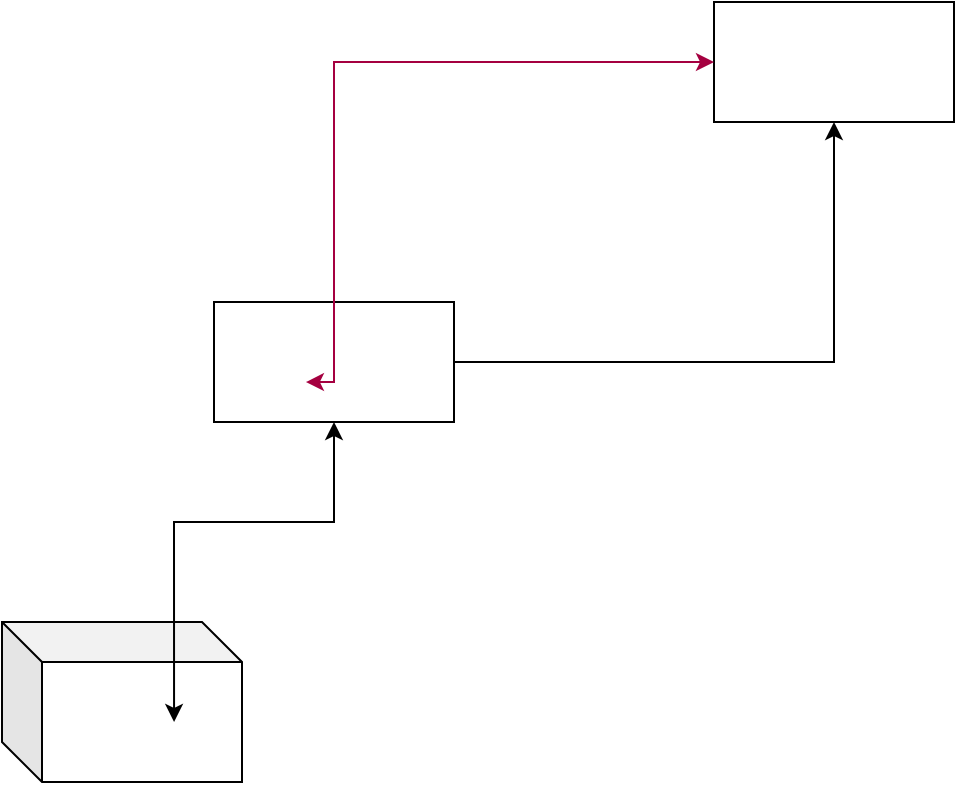 <mxfile version="14.6.13" type="device"><diagram id="py9saGusEnZQquogLt0v" name="第 1 页"><mxGraphModel dx="754" dy="468" grid="1" gridSize="10" guides="1" tooltips="1" connect="1" arrows="1" fold="1" page="1" pageScale="1" pageWidth="827" pageHeight="1169" math="0" shadow="0"><root><mxCell id="0"/><mxCell id="1" parent="0"/><mxCell id="bpQl-BW-8j8g38KrRyAP-3" style="edgeStyle=orthogonalEdgeStyle;rounded=0;orthogonalLoop=1;jettySize=auto;html=1;snapToPoint=1;" parent="1" source="bpQl-BW-8j8g38KrRyAP-1" target="bpQl-BW-8j8g38KrRyAP-2" edge="1"><mxGeometry relative="1" as="geometry"/></mxCell><mxCell id="bpQl-BW-8j8g38KrRyAP-1" value="" style="rounded=0;whiteSpace=wrap;html=1;noLabel=0;portConstraintRotation=1;snapToPoint=1;metaEdit=1;" parent="1" vertex="1"><mxGeometry x="280" y="320" width="120" height="60" as="geometry"/></mxCell><mxCell id="bpQl-BW-8j8g38KrRyAP-2" value="" style="rounded=0;whiteSpace=wrap;html=1;" parent="1" vertex="1"><mxGeometry x="530" y="170" width="120" height="60" as="geometry"/></mxCell><mxCell id="bpQl-BW-8j8g38KrRyAP-4" style="edgeStyle=orthogonalEdgeStyle;rounded=0;orthogonalLoop=1;jettySize=auto;html=1;entryX=0;entryY=0.5;entryDx=0;entryDy=0;snapToPoint=1;exitX=0.383;exitY=0.667;exitDx=0;exitDy=0;exitPerimeter=0;fillColor=#d80073;strokeColor=#A50040;endArrow=classic;endFill=1;startArrow=classic;startFill=1;" parent="1" source="bpQl-BW-8j8g38KrRyAP-1" target="bpQl-BW-8j8g38KrRyAP-2" edge="1"><mxGeometry relative="1" as="geometry"><Array as="points"><mxPoint x="340" y="200"/></Array></mxGeometry></mxCell><mxCell id="bpQl-BW-8j8g38KrRyAP-5" value="" style="shape=cube;whiteSpace=wrap;html=1;boundedLbl=1;backgroundOutline=1;darkOpacity=0.05;darkOpacity2=0.1;movableLabel=1;snapToPoint=1;" parent="1" vertex="1"><mxGeometry x="174" y="480" width="120" height="80" as="geometry"/></mxCell><mxCell id="bpQl-BW-8j8g38KrRyAP-6" style="edgeStyle=orthogonalEdgeStyle;rounded=0;orthogonalLoop=1;jettySize=auto;html=1;startArrow=classic;startFill=1;endArrow=classic;endFill=1;entryX=0.717;entryY=0.625;entryDx=0;entryDy=0;entryPerimeter=0;" parent="1" source="bpQl-BW-8j8g38KrRyAP-1" target="bpQl-BW-8j8g38KrRyAP-5" edge="1"><mxGeometry relative="1" as="geometry"><mxPoint x="246" y="520" as="targetPoint"/></mxGeometry></mxCell></root></mxGraphModel></diagram></mxfile>